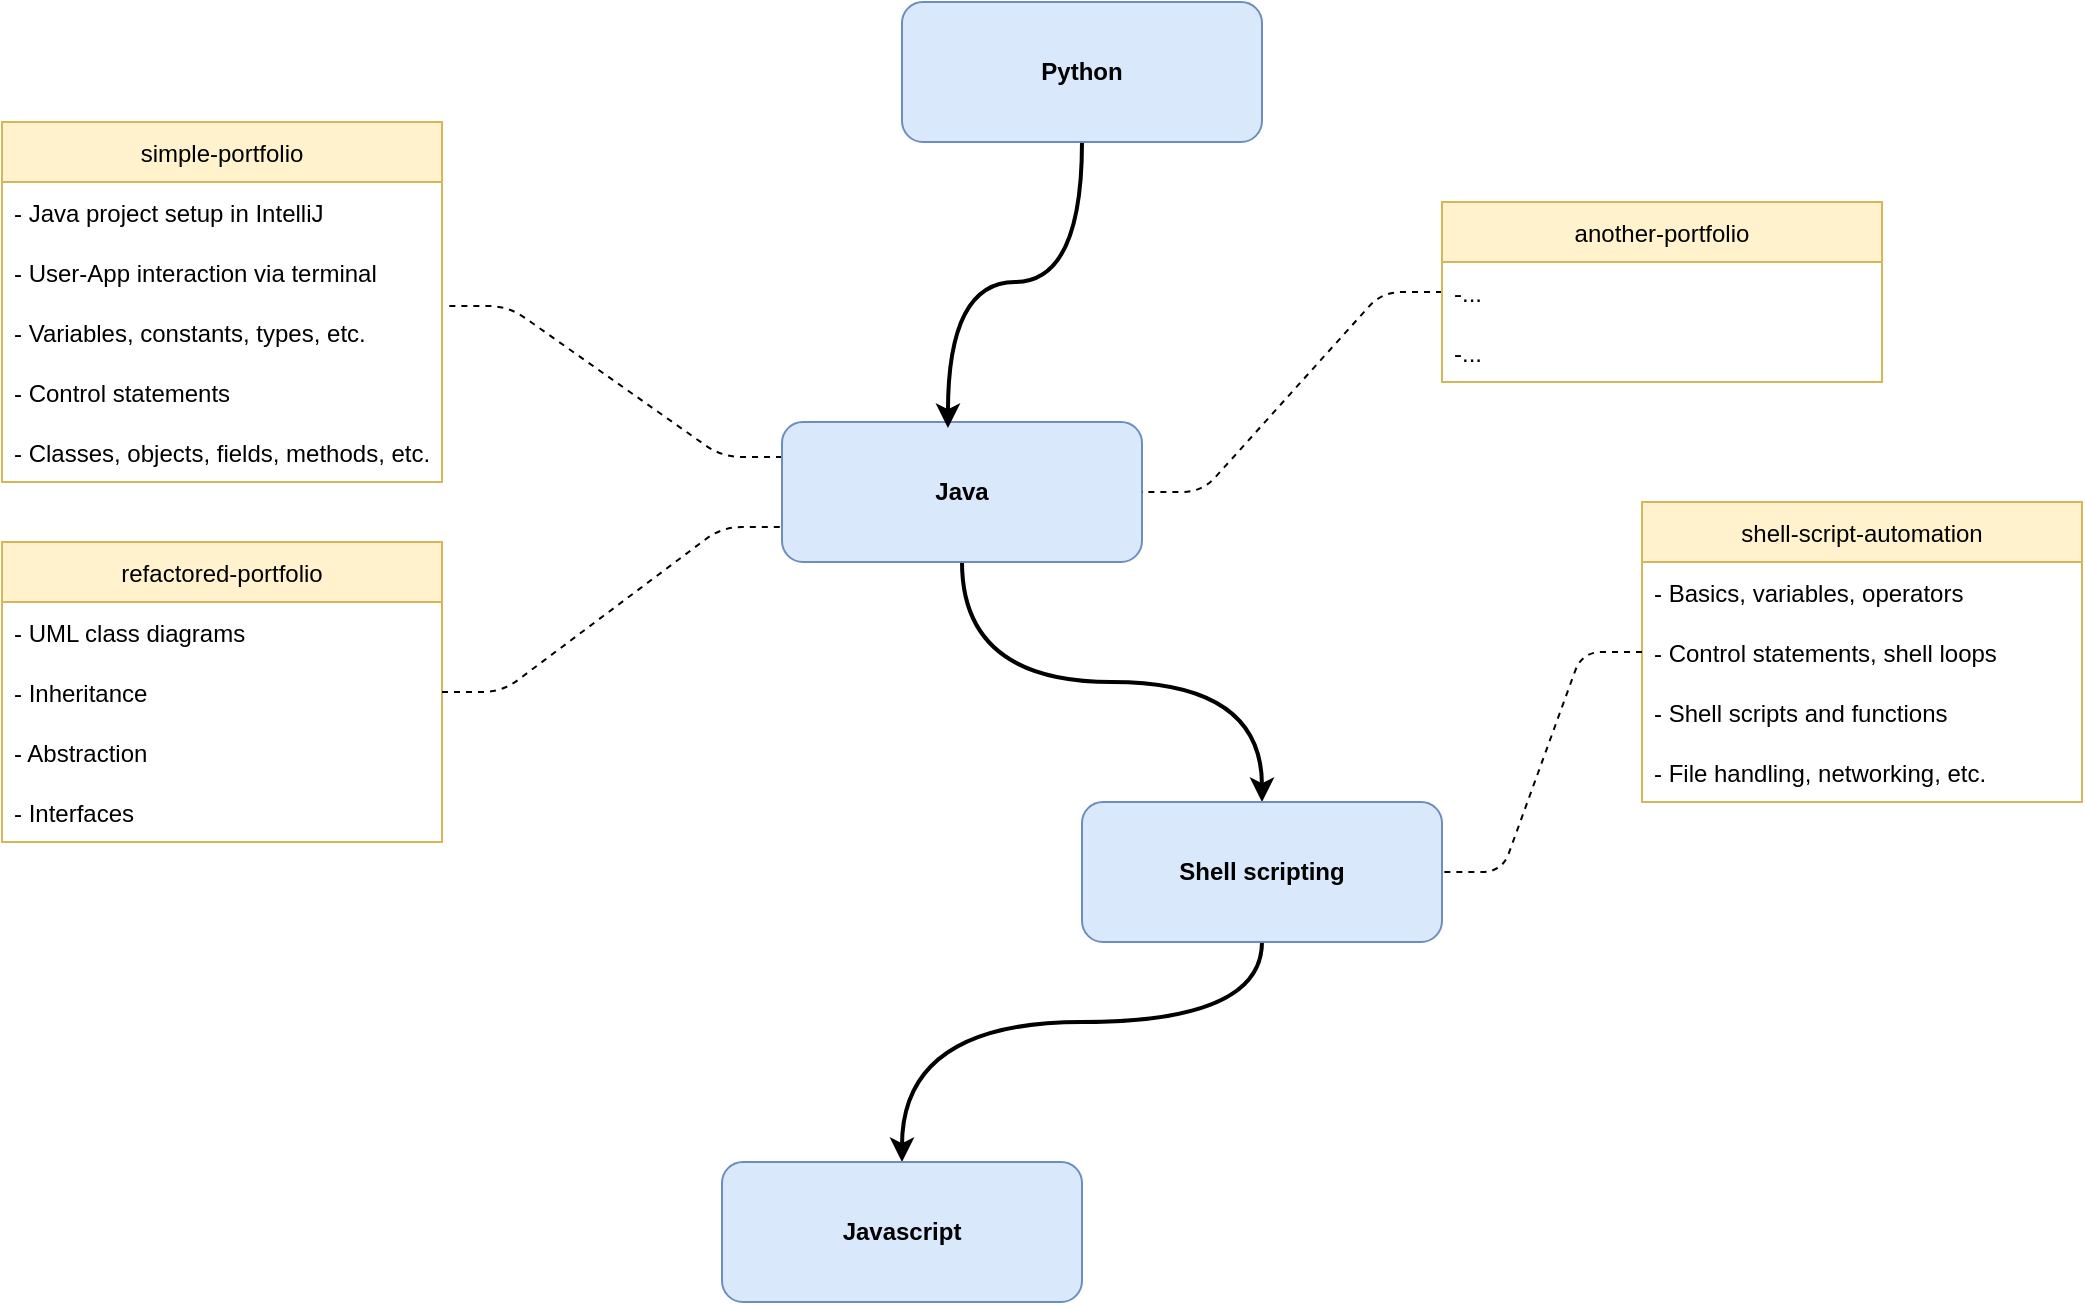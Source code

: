 <mxfile version="22.0.3" type="device">
  <diagram id="WKo9ChxJwPo8a2PyM7Kh" name="Seite-1">
    <mxGraphModel dx="1242" dy="878" grid="1" gridSize="10" guides="1" tooltips="1" connect="1" arrows="1" fold="1" page="1" pageScale="1" pageWidth="1169" pageHeight="827" background="#ffffff" math="0" shadow="0">
      <root>
        <mxCell id="0" />
        <mxCell id="1" parent="0" />
        <mxCell id="5u61I4w0F9tgi8mOFdOe-32" style="edgeStyle=entityRelationEdgeStyle;orthogonalLoop=1;jettySize=auto;html=1;entryX=1.014;entryY=0.067;entryDx=0;entryDy=0;entryPerimeter=0;exitX=0;exitY=0.25;exitDx=0;exitDy=0;dashed=1;elbow=vertical;endArrow=none;endFill=0;" parent="1" source="5u61I4w0F9tgi8mOFdOe-1" target="5u61I4w0F9tgi8mOFdOe-29" edge="1">
          <mxGeometry relative="1" as="geometry" />
        </mxCell>
        <mxCell id="5u61I4w0F9tgi8mOFdOe-57" style="edgeStyle=orthogonalEdgeStyle;curved=1;orthogonalLoop=1;jettySize=auto;html=1;startArrow=none;startFill=0;endArrow=classic;endFill=1;strokeWidth=2;elbow=vertical;" parent="1" source="5u61I4w0F9tgi8mOFdOe-1" target="5u61I4w0F9tgi8mOFdOe-56" edge="1">
          <mxGeometry relative="1" as="geometry" />
        </mxCell>
        <mxCell id="5u61I4w0F9tgi8mOFdOe-1" value="&lt;b&gt;Java&lt;/b&gt;" style="rounded=1;whiteSpace=wrap;html=1;fillColor=#dae8fc;strokeColor=#6c8ebf;" parent="1" vertex="1">
          <mxGeometry x="520" y="270" width="180" height="70" as="geometry" />
        </mxCell>
        <mxCell id="5u61I4w0F9tgi8mOFdOe-27" value="simple-portfolio" style="swimlane;fontStyle=0;childLayout=stackLayout;horizontal=1;startSize=30;horizontalStack=0;resizeParent=1;resizeParentMax=0;resizeLast=0;collapsible=1;marginBottom=0;fillColor=#fff2cc;strokeColor=#d6b656;" parent="1" vertex="1">
          <mxGeometry x="130" y="120" width="220" height="180" as="geometry" />
        </mxCell>
        <mxCell id="5u61I4w0F9tgi8mOFdOe-28" value="- Java project setup in IntelliJ" style="text;strokeColor=none;fillColor=none;align=left;verticalAlign=middle;spacingLeft=4;spacingRight=4;overflow=hidden;points=[[0,0.5],[1,0.5]];portConstraint=eastwest;rotatable=0;" parent="5u61I4w0F9tgi8mOFdOe-27" vertex="1">
          <mxGeometry y="30" width="220" height="30" as="geometry" />
        </mxCell>
        <mxCell id="uamTwMM5MynsBb1By7ge-2" value="- User-App interaction via terminal" style="text;strokeColor=none;fillColor=none;align=left;verticalAlign=middle;spacingLeft=4;spacingRight=4;overflow=hidden;points=[[0,0.5],[1,0.5]];portConstraint=eastwest;rotatable=0;" parent="5u61I4w0F9tgi8mOFdOe-27" vertex="1">
          <mxGeometry y="60" width="220" height="30" as="geometry" />
        </mxCell>
        <mxCell id="5u61I4w0F9tgi8mOFdOe-29" value="- Variables, constants, types, etc." style="text;strokeColor=none;fillColor=none;align=left;verticalAlign=middle;spacingLeft=4;spacingRight=4;overflow=hidden;points=[[0,0.5],[1,0.5]];portConstraint=eastwest;rotatable=0;" parent="5u61I4w0F9tgi8mOFdOe-27" vertex="1">
          <mxGeometry y="90" width="220" height="30" as="geometry" />
        </mxCell>
        <mxCell id="uamTwMM5MynsBb1By7ge-1" value="- Control statements" style="text;strokeColor=none;fillColor=none;align=left;verticalAlign=middle;spacingLeft=4;spacingRight=4;overflow=hidden;points=[[0,0.5],[1,0.5]];portConstraint=eastwest;rotatable=0;" parent="5u61I4w0F9tgi8mOFdOe-27" vertex="1">
          <mxGeometry y="120" width="220" height="30" as="geometry" />
        </mxCell>
        <mxCell id="5u61I4w0F9tgi8mOFdOe-30" value="- Classes, objects, fields, methods, etc." style="text;strokeColor=none;fillColor=none;align=left;verticalAlign=middle;spacingLeft=4;spacingRight=4;overflow=hidden;points=[[0,0.5],[1,0.5]];portConstraint=eastwest;rotatable=0;" parent="5u61I4w0F9tgi8mOFdOe-27" vertex="1">
          <mxGeometry y="150" width="220" height="30" as="geometry" />
        </mxCell>
        <mxCell id="5u61I4w0F9tgi8mOFdOe-33" value="refactored-portfolio" style="swimlane;fontStyle=0;childLayout=stackLayout;horizontal=1;startSize=30;horizontalStack=0;resizeParent=1;resizeParentMax=0;resizeLast=0;collapsible=1;marginBottom=0;fillColor=#fff2cc;strokeColor=#d6b656;" parent="1" vertex="1">
          <mxGeometry x="130" y="330" width="220" height="150" as="geometry">
            <mxRectangle x="50" y="310" width="130" height="30" as="alternateBounds" />
          </mxGeometry>
        </mxCell>
        <mxCell id="5u61I4w0F9tgi8mOFdOe-34" value="- UML class diagrams" style="text;strokeColor=none;fillColor=none;align=left;verticalAlign=middle;spacingLeft=4;spacingRight=4;overflow=hidden;points=[[0,0.5],[1,0.5]];portConstraint=eastwest;rotatable=0;" parent="5u61I4w0F9tgi8mOFdOe-33" vertex="1">
          <mxGeometry y="30" width="220" height="30" as="geometry" />
        </mxCell>
        <mxCell id="5u61I4w0F9tgi8mOFdOe-35" value="- Inheritance" style="text;strokeColor=none;fillColor=none;align=left;verticalAlign=middle;spacingLeft=4;spacingRight=4;overflow=hidden;points=[[0,0.5],[1,0.5]];portConstraint=eastwest;rotatable=0;" parent="5u61I4w0F9tgi8mOFdOe-33" vertex="1">
          <mxGeometry y="60" width="220" height="30" as="geometry" />
        </mxCell>
        <mxCell id="5u61I4w0F9tgi8mOFdOe-42" value="- Abstraction" style="text;strokeColor=none;fillColor=none;align=left;verticalAlign=middle;spacingLeft=4;spacingRight=4;overflow=hidden;points=[[0,0.5],[1,0.5]];portConstraint=eastwest;rotatable=0;" parent="5u61I4w0F9tgi8mOFdOe-33" vertex="1">
          <mxGeometry y="90" width="220" height="30" as="geometry" />
        </mxCell>
        <mxCell id="5u61I4w0F9tgi8mOFdOe-36" value="- Interfaces" style="text;strokeColor=none;fillColor=none;align=left;verticalAlign=middle;spacingLeft=4;spacingRight=4;overflow=hidden;points=[[0,0.5],[1,0.5]];portConstraint=eastwest;rotatable=0;" parent="5u61I4w0F9tgi8mOFdOe-33" vertex="1">
          <mxGeometry y="120" width="220" height="30" as="geometry" />
        </mxCell>
        <mxCell id="5u61I4w0F9tgi8mOFdOe-37" style="edgeStyle=entityRelationEdgeStyle;orthogonalLoop=1;jettySize=auto;html=1;exitX=1;exitY=0.5;exitDx=0;exitDy=0;dashed=1;elbow=vertical;endArrow=none;endFill=0;entryX=0;entryY=0.75;entryDx=0;entryDy=0;" parent="1" source="5u61I4w0F9tgi8mOFdOe-35" target="5u61I4w0F9tgi8mOFdOe-1" edge="1">
          <mxGeometry relative="1" as="geometry">
            <mxPoint x="580" y="175" as="sourcePoint" />
            <mxPoint x="440" y="440" as="targetPoint" />
          </mxGeometry>
        </mxCell>
        <mxCell id="9lO812jYTIob0WEKTiIl-10" style="edgeStyle=orthogonalEdgeStyle;rounded=1;orthogonalLoop=1;jettySize=auto;html=1;entryX=0.5;entryY=0;entryDx=0;entryDy=0;startArrow=none;startFill=0;endFill=1;strokeWidth=2;curved=1;exitX=0.5;exitY=1;exitDx=0;exitDy=0;" parent="1" source="5u61I4w0F9tgi8mOFdOe-56" target="9lO812jYTIob0WEKTiIl-9" edge="1">
          <mxGeometry relative="1" as="geometry">
            <Array as="points">
              <mxPoint x="760" y="570" />
              <mxPoint x="580" y="570" />
            </Array>
          </mxGeometry>
        </mxCell>
        <mxCell id="5u61I4w0F9tgi8mOFdOe-56" value="&lt;b&gt;Shell scripting&lt;/b&gt;" style="rounded=1;whiteSpace=wrap;html=1;fillColor=#dae8fc;strokeColor=#6c8ebf;" parent="1" vertex="1">
          <mxGeometry x="670" y="460" width="180" height="70" as="geometry" />
        </mxCell>
        <mxCell id="9lO812jYTIob0WEKTiIl-8" style="edgeStyle=entityRelationEdgeStyle;rounded=1;orthogonalLoop=1;jettySize=auto;html=1;entryX=1;entryY=0.5;entryDx=0;entryDy=0;endArrow=none;dashed=1;endFill=0;" parent="1" source="9lO812jYTIob0WEKTiIl-1" target="5u61I4w0F9tgi8mOFdOe-1" edge="1">
          <mxGeometry relative="1" as="geometry" />
        </mxCell>
        <mxCell id="9lO812jYTIob0WEKTiIl-1" value="another-portfolio" style="swimlane;fontStyle=0;childLayout=stackLayout;horizontal=1;startSize=30;horizontalStack=0;resizeParent=1;resizeParentMax=0;resizeLast=0;collapsible=1;marginBottom=0;fillColor=#fff2cc;strokeColor=#d6b656;" parent="1" vertex="1">
          <mxGeometry x="850" y="160" width="220" height="90" as="geometry" />
        </mxCell>
        <mxCell id="9lO812jYTIob0WEKTiIl-2" value="-..." style="text;strokeColor=none;fillColor=none;align=left;verticalAlign=middle;spacingLeft=4;spacingRight=4;overflow=hidden;points=[[0,0.5],[1,0.5]];portConstraint=eastwest;rotatable=0;" parent="9lO812jYTIob0WEKTiIl-1" vertex="1">
          <mxGeometry y="30" width="220" height="30" as="geometry" />
        </mxCell>
        <mxCell id="9lO812jYTIob0WEKTiIl-3" value="-..." style="text;strokeColor=none;fillColor=none;align=left;verticalAlign=middle;spacingLeft=4;spacingRight=4;overflow=hidden;points=[[0,0.5],[1,0.5]];portConstraint=eastwest;rotatable=0;" parent="9lO812jYTIob0WEKTiIl-1" vertex="1">
          <mxGeometry y="60" width="220" height="30" as="geometry" />
        </mxCell>
        <mxCell id="9lO812jYTIob0WEKTiIl-9" value="&lt;b&gt;Javascript&lt;/b&gt;" style="rounded=1;whiteSpace=wrap;html=1;fillColor=#dae8fc;strokeColor=#6c8ebf;" parent="1" vertex="1">
          <mxGeometry x="490" y="640" width="180" height="70" as="geometry" />
        </mxCell>
        <mxCell id="9lO812jYTIob0WEKTiIl-12" style="edgeStyle=orthogonalEdgeStyle;rounded=1;orthogonalLoop=1;jettySize=auto;html=1;entryX=0.461;entryY=0.043;entryDx=0;entryDy=0;entryPerimeter=0;startArrow=none;startFill=0;endFill=1;strokeWidth=2;curved=1;" parent="1" source="9lO812jYTIob0WEKTiIl-11" target="5u61I4w0F9tgi8mOFdOe-1" edge="1">
          <mxGeometry relative="1" as="geometry" />
        </mxCell>
        <mxCell id="9lO812jYTIob0WEKTiIl-11" value="&lt;b&gt;Python&lt;/b&gt;" style="rounded=1;whiteSpace=wrap;html=1;fillColor=#dae8fc;strokeColor=#6c8ebf;" parent="1" vertex="1">
          <mxGeometry x="580" y="60" width="180" height="70" as="geometry" />
        </mxCell>
        <mxCell id="A7QbbYXVOlvH_BCKSr63-1" value="shell-script-automation" style="swimlane;fontStyle=0;childLayout=stackLayout;horizontal=1;startSize=30;horizontalStack=0;resizeParent=1;resizeParentMax=0;resizeLast=0;collapsible=1;marginBottom=0;fillColor=#fff2cc;strokeColor=#d6b656;" vertex="1" parent="1">
          <mxGeometry x="950" y="310" width="220" height="150" as="geometry">
            <mxRectangle x="50" y="310" width="130" height="30" as="alternateBounds" />
          </mxGeometry>
        </mxCell>
        <mxCell id="A7QbbYXVOlvH_BCKSr63-2" value="- Basics, variables, operators" style="text;strokeColor=none;fillColor=none;align=left;verticalAlign=middle;spacingLeft=4;spacingRight=4;overflow=hidden;points=[[0,0.5],[1,0.5]];portConstraint=eastwest;rotatable=0;" vertex="1" parent="A7QbbYXVOlvH_BCKSr63-1">
          <mxGeometry y="30" width="220" height="30" as="geometry" />
        </mxCell>
        <mxCell id="A7QbbYXVOlvH_BCKSr63-3" value="- Control statements, shell loops" style="text;strokeColor=none;fillColor=none;align=left;verticalAlign=middle;spacingLeft=4;spacingRight=4;overflow=hidden;points=[[0,0.5],[1,0.5]];portConstraint=eastwest;rotatable=0;" vertex="1" parent="A7QbbYXVOlvH_BCKSr63-1">
          <mxGeometry y="60" width="220" height="30" as="geometry" />
        </mxCell>
        <mxCell id="A7QbbYXVOlvH_BCKSr63-4" value="- Shell scripts and functions" style="text;strokeColor=none;fillColor=none;align=left;verticalAlign=middle;spacingLeft=4;spacingRight=4;overflow=hidden;points=[[0,0.5],[1,0.5]];portConstraint=eastwest;rotatable=0;" vertex="1" parent="A7QbbYXVOlvH_BCKSr63-1">
          <mxGeometry y="90" width="220" height="30" as="geometry" />
        </mxCell>
        <mxCell id="A7QbbYXVOlvH_BCKSr63-5" value="- File handling, networking, etc. " style="text;strokeColor=none;fillColor=none;align=left;verticalAlign=middle;spacingLeft=4;spacingRight=4;overflow=hidden;points=[[0,0.5],[1,0.5]];portConstraint=eastwest;rotatable=0;" vertex="1" parent="A7QbbYXVOlvH_BCKSr63-1">
          <mxGeometry y="120" width="220" height="30" as="geometry" />
        </mxCell>
        <mxCell id="A7QbbYXVOlvH_BCKSr63-6" style="edgeStyle=entityRelationEdgeStyle;rounded=1;orthogonalLoop=1;jettySize=auto;html=1;entryX=1;entryY=0.5;entryDx=0;entryDy=0;endArrow=none;dashed=1;endFill=0;exitX=0;exitY=0.5;exitDx=0;exitDy=0;" edge="1" parent="1" source="A7QbbYXVOlvH_BCKSr63-3" target="5u61I4w0F9tgi8mOFdOe-56">
          <mxGeometry relative="1" as="geometry">
            <mxPoint x="860" y="215" as="sourcePoint" />
            <mxPoint x="710" y="315" as="targetPoint" />
          </mxGeometry>
        </mxCell>
      </root>
    </mxGraphModel>
  </diagram>
</mxfile>

